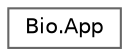 digraph "Graphical Class Hierarchy"
{
 // LATEX_PDF_SIZE
  bgcolor="transparent";
  edge [fontname=Helvetica,fontsize=10,labelfontname=Helvetica,labelfontsize=10];
  node [fontname=Helvetica,fontsize=10,shape=box,height=0.2,width=0.4];
  rankdir="LR";
  Node0 [label="Bio.App",height=0.2,width=0.4,color="grey40", fillcolor="white", style="filled",URL="$class_bio_1_1_app.html",tooltip=" "];
}
